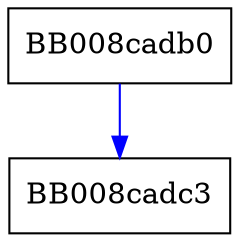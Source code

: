 digraph __mempcpy_evex_unaligned {
  node [shape="box"];
  graph [splines=ortho];
  BB008cadb0 -> BB008cadc3 [color="blue"];
}